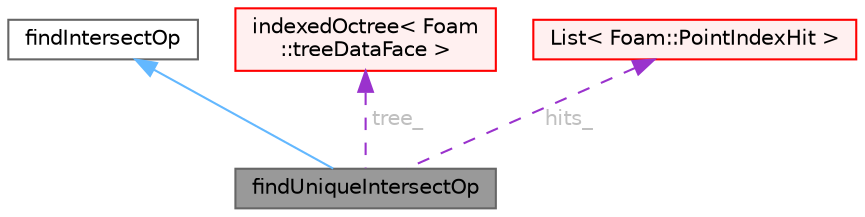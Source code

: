 digraph "findUniqueIntersectOp"
{
 // LATEX_PDF_SIZE
  bgcolor="transparent";
  edge [fontname=Helvetica,fontsize=10,labelfontname=Helvetica,labelfontsize=10];
  node [fontname=Helvetica,fontsize=10,shape=box,height=0.2,width=0.4];
  Node1 [id="Node000001",label="findUniqueIntersectOp",height=0.2,width=0.4,color="gray40", fillcolor="grey60", style="filled", fontcolor="black",tooltip=" "];
  Node2 -> Node1 [id="edge1_Node000001_Node000002",dir="back",color="steelblue1",style="solid",tooltip=" "];
  Node2 [id="Node000002",label="findIntersectOp",height=0.2,width=0.4,color="gray40", fillcolor="white", style="filled",URL="$classFoam_1_1treeDataFace_1_1findIntersectOp.html",tooltip=" "];
  Node3 -> Node1 [id="edge2_Node000001_Node000003",dir="back",color="darkorchid3",style="dashed",tooltip=" ",label=" tree_",fontcolor="grey" ];
  Node3 [id="Node000003",label="indexedOctree\< Foam\l::treeDataFace \>",height=0.2,width=0.4,color="red", fillcolor="#FFF0F0", style="filled",URL="$classFoam_1_1indexedOctree.html",tooltip=" "];
  Node6 -> Node1 [id="edge3_Node000001_Node000006",dir="back",color="darkorchid3",style="dashed",tooltip=" ",label=" hits_",fontcolor="grey" ];
  Node6 [id="Node000006",label="List\< Foam::PointIndexHit \>",height=0.2,width=0.4,color="red", fillcolor="#FFF0F0", style="filled",URL="$classFoam_1_1List.html",tooltip=" "];
}
